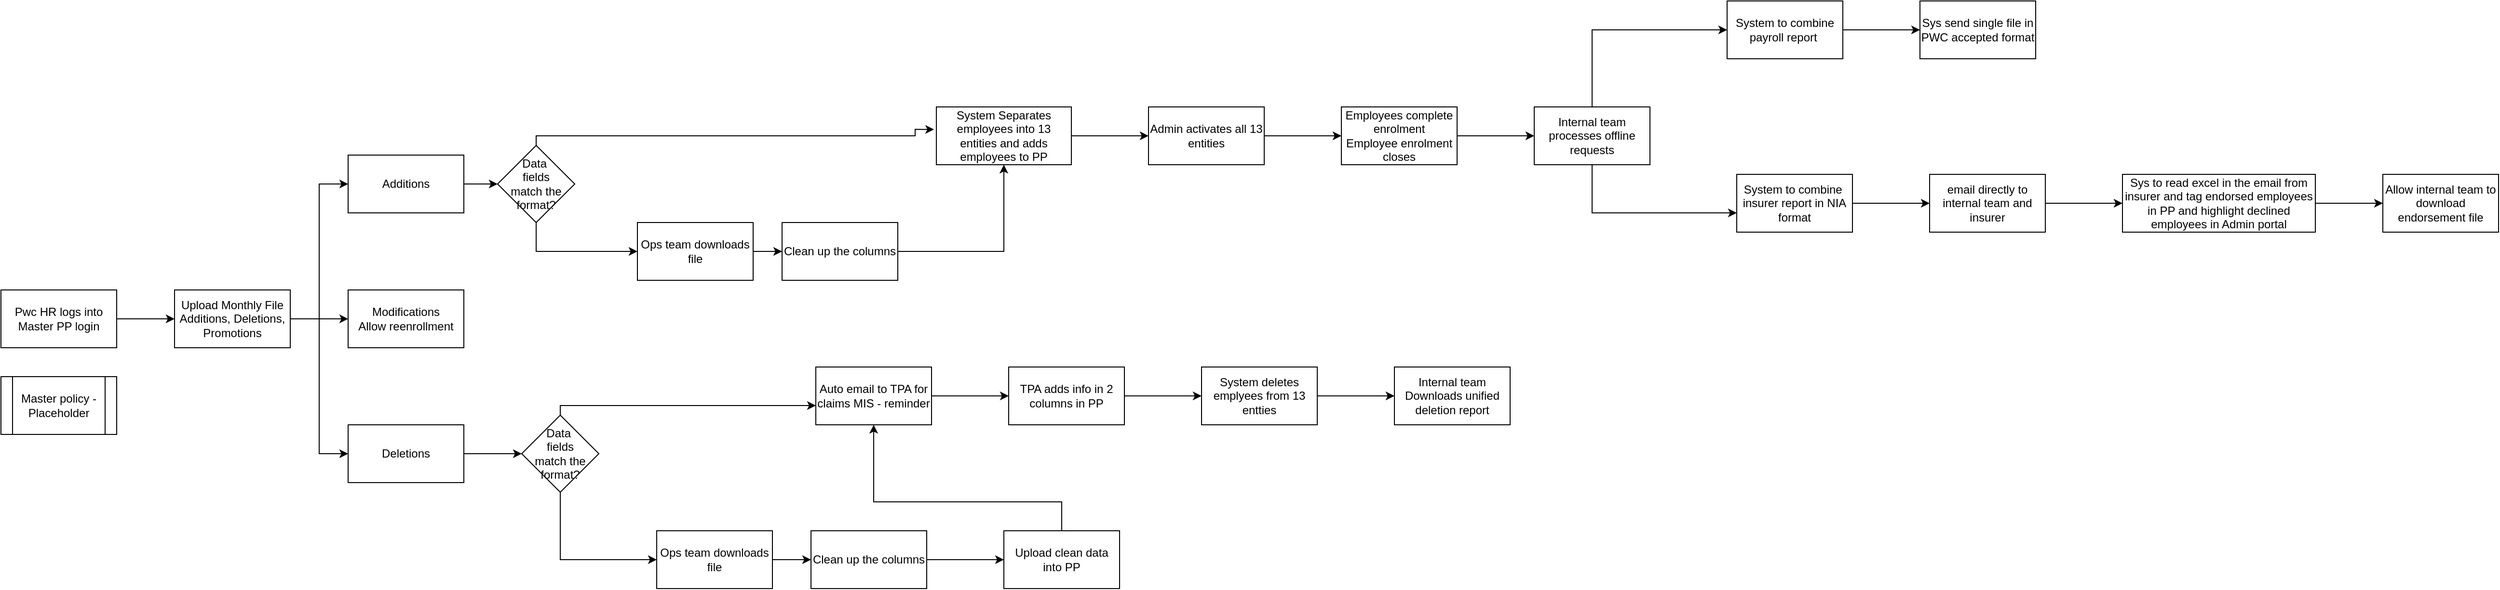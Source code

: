 <mxfile version="24.6.5" type="github">
  <diagram name="Page-1" id="uHiiFnSb_q-HpFeLsput">
    <mxGraphModel dx="2136" dy="933" grid="1" gridSize="10" guides="1" tooltips="1" connect="1" arrows="1" fold="1" page="1" pageScale="1" pageWidth="850" pageHeight="1100" math="0" shadow="0">
      <root>
        <mxCell id="0" />
        <mxCell id="1" parent="0" />
        <mxCell id="WPK7s5qIF8awcQLVcm9o-7" style="edgeStyle=orthogonalEdgeStyle;rounded=0;orthogonalLoop=1;jettySize=auto;html=1;exitX=1;exitY=0.5;exitDx=0;exitDy=0;entryX=0;entryY=0.5;entryDx=0;entryDy=0;" edge="1" parent="1" source="WPK7s5qIF8awcQLVcm9o-1" target="WPK7s5qIF8awcQLVcm9o-6">
          <mxGeometry relative="1" as="geometry" />
        </mxCell>
        <mxCell id="WPK7s5qIF8awcQLVcm9o-9" style="edgeStyle=orthogonalEdgeStyle;rounded=0;orthogonalLoop=1;jettySize=auto;html=1;exitX=1;exitY=0.5;exitDx=0;exitDy=0;entryX=0;entryY=0.5;entryDx=0;entryDy=0;" edge="1" parent="1" source="WPK7s5qIF8awcQLVcm9o-1" target="WPK7s5qIF8awcQLVcm9o-8">
          <mxGeometry relative="1" as="geometry" />
        </mxCell>
        <mxCell id="WPK7s5qIF8awcQLVcm9o-25" style="edgeStyle=orthogonalEdgeStyle;rounded=0;orthogonalLoop=1;jettySize=auto;html=1;exitX=1;exitY=0.5;exitDx=0;exitDy=0;entryX=0;entryY=0.5;entryDx=0;entryDy=0;" edge="1" parent="1" source="WPK7s5qIF8awcQLVcm9o-1" target="WPK7s5qIF8awcQLVcm9o-24">
          <mxGeometry relative="1" as="geometry" />
        </mxCell>
        <mxCell id="WPK7s5qIF8awcQLVcm9o-1" value="Upload Monthly File&lt;div&gt;Additions, Deletions, Promotions&lt;/div&gt;" style="rounded=0;whiteSpace=wrap;html=1;" vertex="1" parent="1">
          <mxGeometry x="90" y="380" width="120" height="60" as="geometry" />
        </mxCell>
        <mxCell id="WPK7s5qIF8awcQLVcm9o-6" value="Modifications&lt;div&gt;Allow reenrollment&lt;/div&gt;" style="rounded=0;whiteSpace=wrap;html=1;" vertex="1" parent="1">
          <mxGeometry x="270" y="380" width="120" height="60" as="geometry" />
        </mxCell>
        <mxCell id="WPK7s5qIF8awcQLVcm9o-28" value="" style="edgeStyle=orthogonalEdgeStyle;rounded=0;orthogonalLoop=1;jettySize=auto;html=1;" edge="1" parent="1" source="WPK7s5qIF8awcQLVcm9o-8" target="WPK7s5qIF8awcQLVcm9o-27">
          <mxGeometry relative="1" as="geometry" />
        </mxCell>
        <mxCell id="WPK7s5qIF8awcQLVcm9o-8" value="Deletions" style="rounded=0;whiteSpace=wrap;html=1;" vertex="1" parent="1">
          <mxGeometry x="270" y="520" width="120" height="60" as="geometry" />
        </mxCell>
        <mxCell id="WPK7s5qIF8awcQLVcm9o-14" value="" style="edgeStyle=orthogonalEdgeStyle;rounded=0;orthogonalLoop=1;jettySize=auto;html=1;" edge="1" parent="1" source="WPK7s5qIF8awcQLVcm9o-10" target="WPK7s5qIF8awcQLVcm9o-13">
          <mxGeometry relative="1" as="geometry" />
        </mxCell>
        <mxCell id="WPK7s5qIF8awcQLVcm9o-10" value="System Separates employees into 13 entities and adds employees to PP" style="rounded=0;whiteSpace=wrap;html=1;" vertex="1" parent="1">
          <mxGeometry x="880" y="190" width="140" height="60" as="geometry" />
        </mxCell>
        <mxCell id="WPK7s5qIF8awcQLVcm9o-47" value="" style="edgeStyle=orthogonalEdgeStyle;rounded=0;orthogonalLoop=1;jettySize=auto;html=1;" edge="1" parent="1" source="WPK7s5qIF8awcQLVcm9o-13" target="WPK7s5qIF8awcQLVcm9o-46">
          <mxGeometry relative="1" as="geometry" />
        </mxCell>
        <mxCell id="WPK7s5qIF8awcQLVcm9o-13" value="Admin activates all 13 entities" style="whiteSpace=wrap;html=1;rounded=0;" vertex="1" parent="1">
          <mxGeometry x="1100" y="190" width="120" height="60" as="geometry" />
        </mxCell>
        <mxCell id="WPK7s5qIF8awcQLVcm9o-17" style="edgeStyle=orthogonalEdgeStyle;rounded=0;orthogonalLoop=1;jettySize=auto;html=1;entryX=-0.017;entryY=0.389;entryDx=0;entryDy=0;entryPerimeter=0;" edge="1" parent="1" source="WPK7s5qIF8awcQLVcm9o-16" target="WPK7s5qIF8awcQLVcm9o-10">
          <mxGeometry relative="1" as="geometry">
            <mxPoint x="680" y="240" as="targetPoint" />
            <Array as="points">
              <mxPoint x="465" y="220" />
              <mxPoint x="858" y="220" />
            </Array>
          </mxGeometry>
        </mxCell>
        <mxCell id="WPK7s5qIF8awcQLVcm9o-19" style="edgeStyle=orthogonalEdgeStyle;rounded=0;orthogonalLoop=1;jettySize=auto;html=1;entryX=0;entryY=0.5;entryDx=0;entryDy=0;" edge="1" parent="1" source="WPK7s5qIF8awcQLVcm9o-16" target="WPK7s5qIF8awcQLVcm9o-20">
          <mxGeometry relative="1" as="geometry">
            <mxPoint x="530" y="370" as="targetPoint" />
            <Array as="points">
              <mxPoint x="465" y="340" />
            </Array>
          </mxGeometry>
        </mxCell>
        <mxCell id="WPK7s5qIF8awcQLVcm9o-16" value="Data&amp;nbsp;&lt;div&gt;fields match&amp;nbsp;&lt;span style=&quot;background-color: initial;&quot;&gt;the format?&lt;/span&gt;&lt;/div&gt;" style="rhombus;whiteSpace=wrap;html=1;" vertex="1" parent="1">
          <mxGeometry x="425" y="230" width="80" height="80" as="geometry" />
        </mxCell>
        <mxCell id="WPK7s5qIF8awcQLVcm9o-22" value="" style="edgeStyle=orthogonalEdgeStyle;rounded=0;orthogonalLoop=1;jettySize=auto;html=1;" edge="1" parent="1" source="WPK7s5qIF8awcQLVcm9o-20" target="WPK7s5qIF8awcQLVcm9o-21">
          <mxGeometry relative="1" as="geometry" />
        </mxCell>
        <mxCell id="WPK7s5qIF8awcQLVcm9o-20" value="Ops team downloads file" style="rounded=0;whiteSpace=wrap;html=1;" vertex="1" parent="1">
          <mxGeometry x="570" y="310" width="120" height="60" as="geometry" />
        </mxCell>
        <mxCell id="WPK7s5qIF8awcQLVcm9o-23" style="edgeStyle=orthogonalEdgeStyle;rounded=0;orthogonalLoop=1;jettySize=auto;html=1;" edge="1" parent="1" source="WPK7s5qIF8awcQLVcm9o-21" target="WPK7s5qIF8awcQLVcm9o-10">
          <mxGeometry relative="1" as="geometry" />
        </mxCell>
        <mxCell id="WPK7s5qIF8awcQLVcm9o-21" value="Clean up the columns" style="whiteSpace=wrap;html=1;rounded=0;" vertex="1" parent="1">
          <mxGeometry x="720" y="310" width="120" height="60" as="geometry" />
        </mxCell>
        <mxCell id="WPK7s5qIF8awcQLVcm9o-26" value="" style="edgeStyle=orthogonalEdgeStyle;rounded=0;orthogonalLoop=1;jettySize=auto;html=1;" edge="1" parent="1" source="WPK7s5qIF8awcQLVcm9o-24" target="WPK7s5qIF8awcQLVcm9o-16">
          <mxGeometry relative="1" as="geometry" />
        </mxCell>
        <mxCell id="WPK7s5qIF8awcQLVcm9o-24" value="Additions" style="rounded=0;whiteSpace=wrap;html=1;" vertex="1" parent="1">
          <mxGeometry x="270" y="240" width="120" height="60" as="geometry" />
        </mxCell>
        <mxCell id="WPK7s5qIF8awcQLVcm9o-30" value="" style="edgeStyle=orthogonalEdgeStyle;rounded=0;orthogonalLoop=1;jettySize=auto;html=1;exitX=0.5;exitY=0;exitDx=0;exitDy=0;" edge="1" parent="1" source="WPK7s5qIF8awcQLVcm9o-27" target="WPK7s5qIF8awcQLVcm9o-29">
          <mxGeometry relative="1" as="geometry">
            <mxPoint x="539.997" y="510.003" as="sourcePoint" />
            <Array as="points">
              <mxPoint x="490" y="500" />
            </Array>
          </mxGeometry>
        </mxCell>
        <mxCell id="WPK7s5qIF8awcQLVcm9o-36" value="" style="edgeStyle=orthogonalEdgeStyle;rounded=0;orthogonalLoop=1;jettySize=auto;html=1;" edge="1" parent="1" source="WPK7s5qIF8awcQLVcm9o-27" target="WPK7s5qIF8awcQLVcm9o-35">
          <mxGeometry relative="1" as="geometry">
            <Array as="points">
              <mxPoint x="490" y="660" />
            </Array>
          </mxGeometry>
        </mxCell>
        <mxCell id="WPK7s5qIF8awcQLVcm9o-27" value="Data&amp;nbsp;&lt;div&gt;fields match&amp;nbsp;&lt;span style=&quot;background-color: initial;&quot;&gt;the format?&lt;/span&gt;&lt;/div&gt;" style="rhombus;whiteSpace=wrap;html=1;" vertex="1" parent="1">
          <mxGeometry x="450" y="510" width="80" height="80" as="geometry" />
        </mxCell>
        <mxCell id="WPK7s5qIF8awcQLVcm9o-32" value="" style="edgeStyle=orthogonalEdgeStyle;rounded=0;orthogonalLoop=1;jettySize=auto;html=1;" edge="1" parent="1" source="WPK7s5qIF8awcQLVcm9o-29" target="WPK7s5qIF8awcQLVcm9o-31">
          <mxGeometry relative="1" as="geometry" />
        </mxCell>
        <mxCell id="WPK7s5qIF8awcQLVcm9o-29" value="Auto email to TPA for claims MIS - reminder" style="whiteSpace=wrap;html=1;" vertex="1" parent="1">
          <mxGeometry x="755" y="460" width="120" height="60" as="geometry" />
        </mxCell>
        <mxCell id="WPK7s5qIF8awcQLVcm9o-34" value="" style="edgeStyle=orthogonalEdgeStyle;rounded=0;orthogonalLoop=1;jettySize=auto;html=1;" edge="1" parent="1" source="WPK7s5qIF8awcQLVcm9o-31" target="WPK7s5qIF8awcQLVcm9o-33">
          <mxGeometry relative="1" as="geometry" />
        </mxCell>
        <mxCell id="WPK7s5qIF8awcQLVcm9o-31" value="TPA adds info in 2 columns in PP" style="whiteSpace=wrap;html=1;" vertex="1" parent="1">
          <mxGeometry x="955" y="460" width="120" height="60" as="geometry" />
        </mxCell>
        <mxCell id="WPK7s5qIF8awcQLVcm9o-45" value="" style="edgeStyle=orthogonalEdgeStyle;rounded=0;orthogonalLoop=1;jettySize=auto;html=1;" edge="1" parent="1" source="WPK7s5qIF8awcQLVcm9o-33" target="WPK7s5qIF8awcQLVcm9o-44">
          <mxGeometry relative="1" as="geometry" />
        </mxCell>
        <mxCell id="WPK7s5qIF8awcQLVcm9o-33" value="System deletes emplyees from 13 entties" style="whiteSpace=wrap;html=1;" vertex="1" parent="1">
          <mxGeometry x="1155" y="460" width="120" height="60" as="geometry" />
        </mxCell>
        <mxCell id="WPK7s5qIF8awcQLVcm9o-38" value="" style="edgeStyle=orthogonalEdgeStyle;rounded=0;orthogonalLoop=1;jettySize=auto;html=1;" edge="1" parent="1" source="WPK7s5qIF8awcQLVcm9o-35" target="WPK7s5qIF8awcQLVcm9o-37">
          <mxGeometry relative="1" as="geometry" />
        </mxCell>
        <mxCell id="WPK7s5qIF8awcQLVcm9o-35" value="Ops team downloads file" style="whiteSpace=wrap;html=1;" vertex="1" parent="1">
          <mxGeometry x="590" y="630" width="120" height="60" as="geometry" />
        </mxCell>
        <mxCell id="WPK7s5qIF8awcQLVcm9o-40" value="" style="edgeStyle=orthogonalEdgeStyle;rounded=0;orthogonalLoop=1;jettySize=auto;html=1;" edge="1" parent="1" source="WPK7s5qIF8awcQLVcm9o-37" target="WPK7s5qIF8awcQLVcm9o-39">
          <mxGeometry relative="1" as="geometry" />
        </mxCell>
        <mxCell id="WPK7s5qIF8awcQLVcm9o-37" value="Clean up the columns" style="whiteSpace=wrap;html=1;rounded=0;" vertex="1" parent="1">
          <mxGeometry x="750" y="630" width="120" height="60" as="geometry" />
        </mxCell>
        <mxCell id="WPK7s5qIF8awcQLVcm9o-41" style="edgeStyle=orthogonalEdgeStyle;rounded=0;orthogonalLoop=1;jettySize=auto;html=1;entryX=0.5;entryY=1;entryDx=0;entryDy=0;" edge="1" parent="1" source="WPK7s5qIF8awcQLVcm9o-39" target="WPK7s5qIF8awcQLVcm9o-29">
          <mxGeometry relative="1" as="geometry">
            <Array as="points">
              <mxPoint x="1010" y="600" />
              <mxPoint x="815" y="600" />
            </Array>
          </mxGeometry>
        </mxCell>
        <mxCell id="WPK7s5qIF8awcQLVcm9o-39" value="Upload clean data into PP" style="whiteSpace=wrap;html=1;rounded=0;" vertex="1" parent="1">
          <mxGeometry x="950" y="630" width="120" height="60" as="geometry" />
        </mxCell>
        <mxCell id="WPK7s5qIF8awcQLVcm9o-43" style="edgeStyle=orthogonalEdgeStyle;rounded=0;orthogonalLoop=1;jettySize=auto;html=1;entryX=0;entryY=0.5;entryDx=0;entryDy=0;" edge="1" parent="1" source="WPK7s5qIF8awcQLVcm9o-42" target="WPK7s5qIF8awcQLVcm9o-1">
          <mxGeometry relative="1" as="geometry" />
        </mxCell>
        <mxCell id="WPK7s5qIF8awcQLVcm9o-42" value="Pwc HR logs into Master PP login" style="rounded=0;whiteSpace=wrap;html=1;" vertex="1" parent="1">
          <mxGeometry x="-90" y="380" width="120" height="60" as="geometry" />
        </mxCell>
        <mxCell id="WPK7s5qIF8awcQLVcm9o-44" value="Internal team Downloads unified deletion report" style="whiteSpace=wrap;html=1;" vertex="1" parent="1">
          <mxGeometry x="1355" y="460" width="120" height="60" as="geometry" />
        </mxCell>
        <mxCell id="WPK7s5qIF8awcQLVcm9o-49" value="" style="edgeStyle=orthogonalEdgeStyle;rounded=0;orthogonalLoop=1;jettySize=auto;html=1;" edge="1" parent="1" source="WPK7s5qIF8awcQLVcm9o-46" target="WPK7s5qIF8awcQLVcm9o-48">
          <mxGeometry relative="1" as="geometry" />
        </mxCell>
        <mxCell id="WPK7s5qIF8awcQLVcm9o-46" value="Employees complete enrolment&lt;div&gt;Employee enrolment closes&lt;/div&gt;" style="whiteSpace=wrap;html=1;rounded=0;" vertex="1" parent="1">
          <mxGeometry x="1300" y="190" width="120" height="60" as="geometry" />
        </mxCell>
        <mxCell id="WPK7s5qIF8awcQLVcm9o-51" value="" style="edgeStyle=orthogonalEdgeStyle;rounded=0;orthogonalLoop=1;jettySize=auto;html=1;" edge="1" parent="1" source="WPK7s5qIF8awcQLVcm9o-48" target="WPK7s5qIF8awcQLVcm9o-50">
          <mxGeometry relative="1" as="geometry">
            <Array as="points">
              <mxPoint x="1560" y="110" />
            </Array>
          </mxGeometry>
        </mxCell>
        <mxCell id="WPK7s5qIF8awcQLVcm9o-55" value="" style="edgeStyle=orthogonalEdgeStyle;rounded=0;orthogonalLoop=1;jettySize=auto;html=1;" edge="1" parent="1" source="WPK7s5qIF8awcQLVcm9o-48" target="WPK7s5qIF8awcQLVcm9o-54">
          <mxGeometry relative="1" as="geometry">
            <Array as="points">
              <mxPoint x="1560" y="300" />
            </Array>
          </mxGeometry>
        </mxCell>
        <mxCell id="WPK7s5qIF8awcQLVcm9o-48" value="Internal team processes offline requests" style="whiteSpace=wrap;html=1;rounded=0;" vertex="1" parent="1">
          <mxGeometry x="1500" y="190" width="120" height="60" as="geometry" />
        </mxCell>
        <mxCell id="WPK7s5qIF8awcQLVcm9o-57" value="" style="edgeStyle=orthogonalEdgeStyle;rounded=0;orthogonalLoop=1;jettySize=auto;html=1;" edge="1" parent="1" source="WPK7s5qIF8awcQLVcm9o-50" target="WPK7s5qIF8awcQLVcm9o-56">
          <mxGeometry relative="1" as="geometry" />
        </mxCell>
        <mxCell id="WPK7s5qIF8awcQLVcm9o-50" value="System to combine payroll report&amp;nbsp;" style="whiteSpace=wrap;html=1;rounded=0;" vertex="1" parent="1">
          <mxGeometry x="1700" y="80" width="120" height="60" as="geometry" />
        </mxCell>
        <mxCell id="WPK7s5qIF8awcQLVcm9o-59" value="" style="edgeStyle=orthogonalEdgeStyle;rounded=0;orthogonalLoop=1;jettySize=auto;html=1;" edge="1" parent="1" source="WPK7s5qIF8awcQLVcm9o-54" target="WPK7s5qIF8awcQLVcm9o-58">
          <mxGeometry relative="1" as="geometry" />
        </mxCell>
        <mxCell id="WPK7s5qIF8awcQLVcm9o-54" value="System to combine&amp;nbsp; insurer report in NIA format" style="whiteSpace=wrap;html=1;rounded=0;" vertex="1" parent="1">
          <mxGeometry x="1710" y="260" width="120" height="60" as="geometry" />
        </mxCell>
        <mxCell id="WPK7s5qIF8awcQLVcm9o-56" value="Sys send single file in PWC accepted format" style="whiteSpace=wrap;html=1;rounded=0;" vertex="1" parent="1">
          <mxGeometry x="1900" y="80" width="120" height="60" as="geometry" />
        </mxCell>
        <mxCell id="WPK7s5qIF8awcQLVcm9o-61" value="" style="edgeStyle=orthogonalEdgeStyle;rounded=0;orthogonalLoop=1;jettySize=auto;html=1;" edge="1" parent="1" source="WPK7s5qIF8awcQLVcm9o-58" target="WPK7s5qIF8awcQLVcm9o-60">
          <mxGeometry relative="1" as="geometry" />
        </mxCell>
        <mxCell id="WPK7s5qIF8awcQLVcm9o-58" value="email directly to internal team and insurer" style="whiteSpace=wrap;html=1;rounded=0;" vertex="1" parent="1">
          <mxGeometry x="1910" y="260" width="120" height="60" as="geometry" />
        </mxCell>
        <mxCell id="WPK7s5qIF8awcQLVcm9o-63" value="" style="edgeStyle=orthogonalEdgeStyle;rounded=0;orthogonalLoop=1;jettySize=auto;html=1;" edge="1" parent="1" source="WPK7s5qIF8awcQLVcm9o-60" target="WPK7s5qIF8awcQLVcm9o-62">
          <mxGeometry relative="1" as="geometry" />
        </mxCell>
        <mxCell id="WPK7s5qIF8awcQLVcm9o-60" value="Sys to read excel in the email from insurer and tag endorsed employees in PP and highlight declined employees in Admin portal" style="whiteSpace=wrap;html=1;rounded=0;" vertex="1" parent="1">
          <mxGeometry x="2110" y="260" width="200" height="60" as="geometry" />
        </mxCell>
        <mxCell id="WPK7s5qIF8awcQLVcm9o-62" value="Allow internal team to download endorsement file" style="whiteSpace=wrap;html=1;rounded=0;" vertex="1" parent="1">
          <mxGeometry x="2380" y="260" width="120" height="60" as="geometry" />
        </mxCell>
        <mxCell id="WPK7s5qIF8awcQLVcm9o-64" value="Master policy - Placeholder" style="shape=process;whiteSpace=wrap;html=1;backgroundOutline=1;" vertex="1" parent="1">
          <mxGeometry x="-90" y="470" width="120" height="60" as="geometry" />
        </mxCell>
      </root>
    </mxGraphModel>
  </diagram>
</mxfile>
